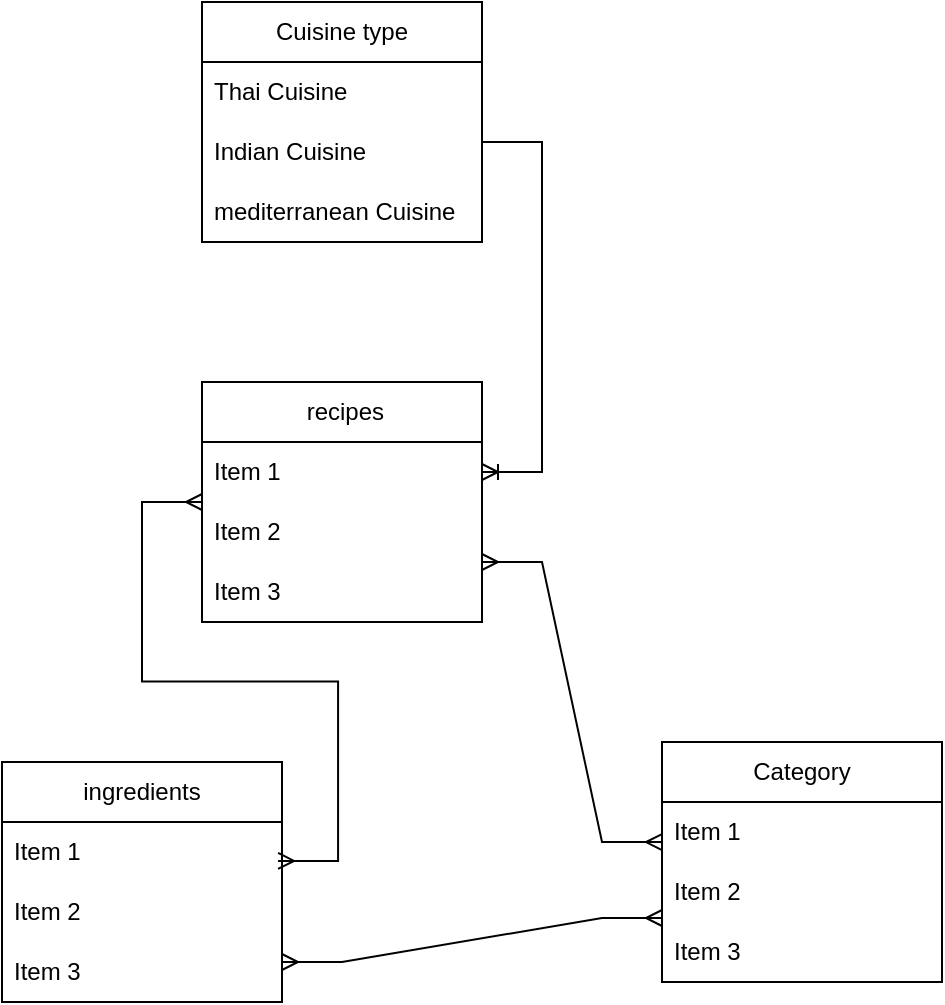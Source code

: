 <mxfile version="23.1.5" type="device">
  <diagram name="Page-1" id="PWJ_9QfUEGJqkp5xjaAI">
    <mxGraphModel dx="521" dy="571" grid="1" gridSize="10" guides="1" tooltips="1" connect="1" arrows="1" fold="1" page="1" pageScale="1" pageWidth="850" pageHeight="1100" math="0" shadow="0">
      <root>
        <mxCell id="0" />
        <mxCell id="1" parent="0" />
        <mxCell id="zwKn_MBQeIg1JlelkEyh-1" value="Cuisine type" style="swimlane;fontStyle=0;childLayout=stackLayout;horizontal=1;startSize=30;horizontalStack=0;resizeParent=1;resizeParentMax=0;resizeLast=0;collapsible=1;marginBottom=0;whiteSpace=wrap;html=1;" parent="1" vertex="1">
          <mxGeometry x="160" y="40" width="140" height="120" as="geometry" />
        </mxCell>
        <mxCell id="zwKn_MBQeIg1JlelkEyh-2" value="Thai Cuisine" style="text;strokeColor=none;fillColor=none;align=left;verticalAlign=middle;spacingLeft=4;spacingRight=4;overflow=hidden;points=[[0,0.5],[1,0.5]];portConstraint=eastwest;rotatable=0;whiteSpace=wrap;html=1;" parent="zwKn_MBQeIg1JlelkEyh-1" vertex="1">
          <mxGeometry y="30" width="140" height="30" as="geometry" />
        </mxCell>
        <mxCell id="zwKn_MBQeIg1JlelkEyh-3" value="Indian Cuisine" style="text;strokeColor=none;fillColor=none;align=left;verticalAlign=middle;spacingLeft=4;spacingRight=4;overflow=hidden;points=[[0,0.5],[1,0.5]];portConstraint=eastwest;rotatable=0;whiteSpace=wrap;html=1;" parent="zwKn_MBQeIg1JlelkEyh-1" vertex="1">
          <mxGeometry y="60" width="140" height="30" as="geometry" />
        </mxCell>
        <mxCell id="zwKn_MBQeIg1JlelkEyh-4" value="mediterranean Cuisine" style="text;strokeColor=none;fillColor=none;align=left;verticalAlign=middle;spacingLeft=4;spacingRight=4;overflow=hidden;points=[[0,0.5],[1,0.5]];portConstraint=eastwest;rotatable=0;whiteSpace=wrap;html=1;" parent="zwKn_MBQeIg1JlelkEyh-1" vertex="1">
          <mxGeometry y="90" width="140" height="30" as="geometry" />
        </mxCell>
        <mxCell id="zwKn_MBQeIg1JlelkEyh-6" value="&amp;nbsp;recipes" style="swimlane;fontStyle=0;childLayout=stackLayout;horizontal=1;startSize=30;horizontalStack=0;resizeParent=1;resizeParentMax=0;resizeLast=0;collapsible=1;marginBottom=0;whiteSpace=wrap;html=1;" parent="1" vertex="1">
          <mxGeometry x="160" y="230" width="140" height="120" as="geometry" />
        </mxCell>
        <mxCell id="zwKn_MBQeIg1JlelkEyh-7" value="Item 1" style="text;strokeColor=none;fillColor=none;align=left;verticalAlign=middle;spacingLeft=4;spacingRight=4;overflow=hidden;points=[[0,0.5],[1,0.5]];portConstraint=eastwest;rotatable=0;whiteSpace=wrap;html=1;" parent="zwKn_MBQeIg1JlelkEyh-6" vertex="1">
          <mxGeometry y="30" width="140" height="30" as="geometry" />
        </mxCell>
        <mxCell id="zwKn_MBQeIg1JlelkEyh-8" value="Item 2" style="text;strokeColor=none;fillColor=none;align=left;verticalAlign=middle;spacingLeft=4;spacingRight=4;overflow=hidden;points=[[0,0.5],[1,0.5]];portConstraint=eastwest;rotatable=0;whiteSpace=wrap;html=1;" parent="zwKn_MBQeIg1JlelkEyh-6" vertex="1">
          <mxGeometry y="60" width="140" height="30" as="geometry" />
        </mxCell>
        <mxCell id="zwKn_MBQeIg1JlelkEyh-9" value="Item 3" style="text;strokeColor=none;fillColor=none;align=left;verticalAlign=middle;spacingLeft=4;spacingRight=4;overflow=hidden;points=[[0,0.5],[1,0.5]];portConstraint=eastwest;rotatable=0;whiteSpace=wrap;html=1;" parent="zwKn_MBQeIg1JlelkEyh-6" vertex="1">
          <mxGeometry y="90" width="140" height="30" as="geometry" />
        </mxCell>
        <mxCell id="zwKn_MBQeIg1JlelkEyh-10" value="ingredients" style="swimlane;fontStyle=0;childLayout=stackLayout;horizontal=1;startSize=30;horizontalStack=0;resizeParent=1;resizeParentMax=0;resizeLast=0;collapsible=1;marginBottom=0;whiteSpace=wrap;html=1;" parent="1" vertex="1">
          <mxGeometry x="60" y="420" width="140" height="120" as="geometry" />
        </mxCell>
        <mxCell id="zwKn_MBQeIg1JlelkEyh-11" value="Item 1" style="text;strokeColor=none;fillColor=none;align=left;verticalAlign=middle;spacingLeft=4;spacingRight=4;overflow=hidden;points=[[0,0.5],[1,0.5]];portConstraint=eastwest;rotatable=0;whiteSpace=wrap;html=1;" parent="zwKn_MBQeIg1JlelkEyh-10" vertex="1">
          <mxGeometry y="30" width="140" height="30" as="geometry" />
        </mxCell>
        <mxCell id="zwKn_MBQeIg1JlelkEyh-12" value="Item 2" style="text;strokeColor=none;fillColor=none;align=left;verticalAlign=middle;spacingLeft=4;spacingRight=4;overflow=hidden;points=[[0,0.5],[1,0.5]];portConstraint=eastwest;rotatable=0;whiteSpace=wrap;html=1;" parent="zwKn_MBQeIg1JlelkEyh-10" vertex="1">
          <mxGeometry y="60" width="140" height="30" as="geometry" />
        </mxCell>
        <mxCell id="zwKn_MBQeIg1JlelkEyh-13" value="Item 3" style="text;strokeColor=none;fillColor=none;align=left;verticalAlign=middle;spacingLeft=4;spacingRight=4;overflow=hidden;points=[[0,0.5],[1,0.5]];portConstraint=eastwest;rotatable=0;whiteSpace=wrap;html=1;" parent="zwKn_MBQeIg1JlelkEyh-10" vertex="1">
          <mxGeometry y="90" width="140" height="30" as="geometry" />
        </mxCell>
        <mxCell id="zwKn_MBQeIg1JlelkEyh-14" value="Category" style="swimlane;fontStyle=0;childLayout=stackLayout;horizontal=1;startSize=30;horizontalStack=0;resizeParent=1;resizeParentMax=0;resizeLast=0;collapsible=1;marginBottom=0;whiteSpace=wrap;html=1;" parent="1" vertex="1">
          <mxGeometry x="390" y="410" width="140" height="120" as="geometry" />
        </mxCell>
        <mxCell id="zwKn_MBQeIg1JlelkEyh-15" value="Item 1" style="text;strokeColor=none;fillColor=none;align=left;verticalAlign=middle;spacingLeft=4;spacingRight=4;overflow=hidden;points=[[0,0.5],[1,0.5]];portConstraint=eastwest;rotatable=0;whiteSpace=wrap;html=1;" parent="zwKn_MBQeIg1JlelkEyh-14" vertex="1">
          <mxGeometry y="30" width="140" height="30" as="geometry" />
        </mxCell>
        <mxCell id="zwKn_MBQeIg1JlelkEyh-16" value="Item 2" style="text;strokeColor=none;fillColor=none;align=left;verticalAlign=middle;spacingLeft=4;spacingRight=4;overflow=hidden;points=[[0,0.5],[1,0.5]];portConstraint=eastwest;rotatable=0;whiteSpace=wrap;html=1;" parent="zwKn_MBQeIg1JlelkEyh-14" vertex="1">
          <mxGeometry y="60" width="140" height="30" as="geometry" />
        </mxCell>
        <mxCell id="zwKn_MBQeIg1JlelkEyh-17" value="Item 3" style="text;strokeColor=none;fillColor=none;align=left;verticalAlign=middle;spacingLeft=4;spacingRight=4;overflow=hidden;points=[[0,0.5],[1,0.5]];portConstraint=eastwest;rotatable=0;whiteSpace=wrap;html=1;" parent="zwKn_MBQeIg1JlelkEyh-14" vertex="1">
          <mxGeometry y="90" width="140" height="30" as="geometry" />
        </mxCell>
        <mxCell id="zwKn_MBQeIg1JlelkEyh-20" value="" style="edgeStyle=entityRelationEdgeStyle;fontSize=12;html=1;endArrow=ERoneToMany;rounded=0;entryX=1;entryY=0.5;entryDx=0;entryDy=0;" parent="1" target="zwKn_MBQeIg1JlelkEyh-7" edge="1">
          <mxGeometry width="100" height="100" relative="1" as="geometry">
            <mxPoint x="300" y="110" as="sourcePoint" />
            <mxPoint x="390" y="300" as="targetPoint" />
          </mxGeometry>
        </mxCell>
        <mxCell id="zwKn_MBQeIg1JlelkEyh-21" value="" style="edgeStyle=entityRelationEdgeStyle;fontSize=12;html=1;endArrow=ERmany;startArrow=ERmany;rounded=0;exitX=0.986;exitY=-0.352;exitDx=0;exitDy=0;exitPerimeter=0;" parent="1" source="zwKn_MBQeIg1JlelkEyh-12" edge="1">
          <mxGeometry width="100" height="100" relative="1" as="geometry">
            <mxPoint x="240" y="490" as="sourcePoint" />
            <mxPoint x="160" y="290" as="targetPoint" />
            <Array as="points">
              <mxPoint x="100" y="290" />
              <mxPoint x="210" y="450" />
              <mxPoint x="120" y="440" />
              <mxPoint x="90" y="340" />
              <mxPoint x="70" y="340" />
            </Array>
          </mxGeometry>
        </mxCell>
        <mxCell id="zwKn_MBQeIg1JlelkEyh-23" value="" style="edgeStyle=entityRelationEdgeStyle;fontSize=12;html=1;endArrow=ERmany;startArrow=ERmany;rounded=0;entryX=0;entryY=-0.333;entryDx=0;entryDy=0;entryPerimeter=0;" parent="1" target="zwKn_MBQeIg1JlelkEyh-16" edge="1">
          <mxGeometry width="100" height="100" relative="1" as="geometry">
            <mxPoint x="300" y="320" as="sourcePoint" />
            <mxPoint x="380" y="460" as="targetPoint" />
            <Array as="points">
              <mxPoint x="440" y="450" />
              <mxPoint x="360" y="520" />
              <mxPoint x="270" y="490" />
              <mxPoint x="460" y="430" />
            </Array>
          </mxGeometry>
        </mxCell>
        <mxCell id="zwKn_MBQeIg1JlelkEyh-24" value="" style="edgeStyle=entityRelationEdgeStyle;fontSize=12;html=1;endArrow=ERmany;startArrow=ERmany;rounded=0;" parent="1" edge="1">
          <mxGeometry width="100" height="100" relative="1" as="geometry">
            <mxPoint x="200" y="520" as="sourcePoint" />
            <mxPoint x="390" y="498" as="targetPoint" />
          </mxGeometry>
        </mxCell>
      </root>
    </mxGraphModel>
  </diagram>
</mxfile>
